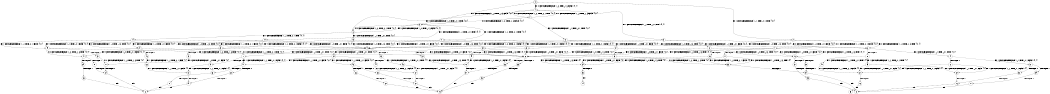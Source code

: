 digraph BCG {
size = "7, 10.5";
center = TRUE;
node [shape = circle];
0 [peripheries = 2];
0 -> 1 [label = "EX !0 !ATOMIC_EXCH_BRANCH (1, +0, TRUE, +1, 3, FALSE) !{0, 1}"];
0 -> 2 [label = "EX !1 !ATOMIC_EXCH_BRANCH (1, +1, TRUE, +0, 1, TRUE) !{0, 1}"];
0 -> 3 [label = "EX !0 !ATOMIC_EXCH_BRANCH (1, +0, TRUE, +1, 3, FALSE) !{0, 1}"];
1 -> 4 [label = "EX !0 !ATOMIC_EXCH_BRANCH (1, +0, TRUE, +0, 1, TRUE) !{0, 1}"];
1 -> 5 [label = "EX !1 !ATOMIC_EXCH_BRANCH (1, +1, TRUE, +0, 1, TRUE) !{0, 1}"];
1 -> 6 [label = "EX !0 !ATOMIC_EXCH_BRANCH (1, +0, TRUE, +0, 1, TRUE) !{0, 1}"];
2 -> 7 [label = "EX !1 !ATOMIC_EXCH_BRANCH (1, +1, TRUE, +0, 1, FALSE) !{0, 1}"];
2 -> 8 [label = "EX !0 !ATOMIC_EXCH_BRANCH (1, +0, TRUE, +1, 3, TRUE) !{0, 1}"];
2 -> 9 [label = "EX !0 !ATOMIC_EXCH_BRANCH (1, +0, TRUE, +1, 3, TRUE) !{0, 1}"];
3 -> 10 [label = "EX !1 !ATOMIC_EXCH_BRANCH (1, +1, TRUE, +0, 1, TRUE) !{0, 1}"];
3 -> 6 [label = "EX !0 !ATOMIC_EXCH_BRANCH (1, +0, TRUE, +0, 1, TRUE) !{0, 1}"];
3 -> 11 [label = "EX !1 !ATOMIC_EXCH_BRANCH (1, +1, TRUE, +0, 1, TRUE) !{0, 1}"];
4 -> 1 [label = "EX !0 !ATOMIC_EXCH_BRANCH (1, +0, TRUE, +1, 3, FALSE) !{0, 1}"];
4 -> 12 [label = "EX !1 !ATOMIC_EXCH_BRANCH (1, +1, TRUE, +0, 1, TRUE) !{0, 1}"];
4 -> 3 [label = "EX !0 !ATOMIC_EXCH_BRANCH (1, +0, TRUE, +1, 3, FALSE) !{0, 1}"];
5 -> 8 [label = "EX !0 !ATOMIC_EXCH_BRANCH (1, +0, TRUE, +0, 1, FALSE) !{0, 1}"];
5 -> 13 [label = "EX !1 !ATOMIC_EXCH_BRANCH (1, +1, TRUE, +0, 1, FALSE) !{0, 1}"];
5 -> 9 [label = "EX !0 !ATOMIC_EXCH_BRANCH (1, +0, TRUE, +0, 1, FALSE) !{0, 1}"];
6 -> 14 [label = "EX !1 !ATOMIC_EXCH_BRANCH (1, +1, TRUE, +0, 1, TRUE) !{0, 1}"];
6 -> 3 [label = "EX !0 !ATOMIC_EXCH_BRANCH (1, +0, TRUE, +1, 3, FALSE) !{0, 1}"];
6 -> 15 [label = "EX !1 !ATOMIC_EXCH_BRANCH (1, +1, TRUE, +0, 1, TRUE) !{0, 1}"];
7 -> 16 [label = "EX !0 !ATOMIC_EXCH_BRANCH (1, +0, TRUE, +1, 3, TRUE) !{0, 1}"];
7 -> 17 [label = "TERMINATE !1"];
7 -> 18 [label = "EX !0 !ATOMIC_EXCH_BRANCH (1, +0, TRUE, +1, 3, TRUE) !{0, 1}"];
8 -> 19 [label = "EX !1 !ATOMIC_EXCH_BRANCH (1, +1, TRUE, +0, 1, TRUE) !{0, 1}"];
8 -> 20 [label = "TERMINATE !0"];
9 -> 21 [label = "EX !1 !ATOMIC_EXCH_BRANCH (1, +1, TRUE, +0, 1, TRUE) !{0, 1}"];
9 -> 22 [label = "EX !1 !ATOMIC_EXCH_BRANCH (1, +1, TRUE, +0, 1, TRUE) !{0, 1}"];
9 -> 23 [label = "TERMINATE !0"];
10 -> 24 [label = "EX !0 !ATOMIC_EXCH_BRANCH (1, +0, TRUE, +0, 1, FALSE) !{0, 1}"];
10 -> 25 [label = "EX !1 !ATOMIC_EXCH_BRANCH (1, +1, TRUE, +0, 1, FALSE) !{0, 1}"];
10 -> 9 [label = "EX !0 !ATOMIC_EXCH_BRANCH (1, +0, TRUE, +0, 1, FALSE) !{0, 1}"];
11 -> 25 [label = "EX !1 !ATOMIC_EXCH_BRANCH (1, +1, TRUE, +0, 1, FALSE) !{0, 1}"];
11 -> 9 [label = "EX !0 !ATOMIC_EXCH_BRANCH (1, +0, TRUE, +0, 1, FALSE) !{0, 1}"];
11 -> 26 [label = "EX !1 !ATOMIC_EXCH_BRANCH (1, +1, TRUE, +0, 1, FALSE) !{0, 1}"];
12 -> 8 [label = "EX !0 !ATOMIC_EXCH_BRANCH (1, +0, TRUE, +1, 3, TRUE) !{0, 1}"];
12 -> 27 [label = "EX !1 !ATOMIC_EXCH_BRANCH (1, +1, TRUE, +0, 1, FALSE) !{0, 1}"];
12 -> 9 [label = "EX !0 !ATOMIC_EXCH_BRANCH (1, +0, TRUE, +1, 3, TRUE) !{0, 1}"];
13 -> 16 [label = "EX !0 !ATOMIC_EXCH_BRANCH (1, +0, TRUE, +0, 1, FALSE) !{0, 1}"];
13 -> 28 [label = "TERMINATE !1"];
13 -> 18 [label = "EX !0 !ATOMIC_EXCH_BRANCH (1, +0, TRUE, +0, 1, FALSE) !{0, 1}"];
14 -> 24 [label = "EX !0 !ATOMIC_EXCH_BRANCH (1, +0, TRUE, +1, 3, TRUE) !{0, 1}"];
14 -> 29 [label = "EX !1 !ATOMIC_EXCH_BRANCH (1, +1, TRUE, +0, 1, FALSE) !{0, 1}"];
14 -> 9 [label = "EX !0 !ATOMIC_EXCH_BRANCH (1, +0, TRUE, +1, 3, TRUE) !{0, 1}"];
15 -> 29 [label = "EX !1 !ATOMIC_EXCH_BRANCH (1, +1, TRUE, +0, 1, FALSE) !{0, 1}"];
15 -> 9 [label = "EX !0 !ATOMIC_EXCH_BRANCH (1, +0, TRUE, +1, 3, TRUE) !{0, 1}"];
15 -> 30 [label = "EX !1 !ATOMIC_EXCH_BRANCH (1, +1, TRUE, +0, 1, FALSE) !{0, 1}"];
16 -> 31 [label = "TERMINATE !0"];
16 -> 32 [label = "TERMINATE !1"];
17 -> 33 [label = "EX !0 !ATOMIC_EXCH_BRANCH (1, +0, TRUE, +1, 3, TRUE) !{0}"];
17 -> 34 [label = "EX !0 !ATOMIC_EXCH_BRANCH (1, +0, TRUE, +1, 3, TRUE) !{0}"];
18 -> 35 [label = "TERMINATE !0"];
18 -> 36 [label = "TERMINATE !1"];
19 -> 37 [label = "EX !1 !ATOMIC_EXCH_BRANCH (1, +1, TRUE, +0, 1, FALSE) !{0, 1}"];
19 -> 38 [label = "TERMINATE !0"];
20 -> 39 [label = "EX !1 !ATOMIC_EXCH_BRANCH (1, +1, TRUE, +0, 1, TRUE) !{1}"];
20 -> 40 [label = "EX !1 !ATOMIC_EXCH_BRANCH (1, +1, TRUE, +0, 1, TRUE) !{1}"];
21 -> 41 [label = "EX !1 !ATOMIC_EXCH_BRANCH (1, +1, TRUE, +0, 1, FALSE) !{0, 1}"];
21 -> 42 [label = "TERMINATE !0"];
22 -> 41 [label = "EX !1 !ATOMIC_EXCH_BRANCH (1, +1, TRUE, +0, 1, FALSE) !{0, 1}"];
22 -> 43 [label = "EX !1 !ATOMIC_EXCH_BRANCH (1, +1, TRUE, +0, 1, FALSE) !{0, 1}"];
22 -> 44 [label = "TERMINATE !0"];
23 -> 45 [label = "EX !1 !ATOMIC_EXCH_BRANCH (1, +1, TRUE, +0, 1, TRUE) !{1}"];
24 -> 21 [label = "EX !1 !ATOMIC_EXCH_BRANCH (1, +1, TRUE, +0, 1, TRUE) !{0, 1}"];
24 -> 46 [label = "TERMINATE !0"];
25 -> 47 [label = "EX !0 !ATOMIC_EXCH_BRANCH (1, +0, TRUE, +0, 1, FALSE) !{0, 1}"];
25 -> 48 [label = "TERMINATE !1"];
25 -> 18 [label = "EX !0 !ATOMIC_EXCH_BRANCH (1, +0, TRUE, +0, 1, FALSE) !{0, 1}"];
26 -> 18 [label = "EX !0 !ATOMIC_EXCH_BRANCH (1, +0, TRUE, +0, 1, FALSE) !{0, 1}"];
26 -> 49 [label = "TERMINATE !1"];
27 -> 16 [label = "EX !0 !ATOMIC_EXCH_BRANCH (1, +0, TRUE, +1, 3, TRUE) !{0, 1}"];
27 -> 50 [label = "TERMINATE !1"];
27 -> 18 [label = "EX !0 !ATOMIC_EXCH_BRANCH (1, +0, TRUE, +1, 3, TRUE) !{0, 1}"];
28 -> 33 [label = "EX !0 !ATOMIC_EXCH_BRANCH (1, +0, TRUE, +0, 1, FALSE) !{0}"];
28 -> 34 [label = "EX !0 !ATOMIC_EXCH_BRANCH (1, +0, TRUE, +0, 1, FALSE) !{0}"];
29 -> 47 [label = "EX !0 !ATOMIC_EXCH_BRANCH (1, +0, TRUE, +1, 3, TRUE) !{0, 1}"];
29 -> 51 [label = "TERMINATE !1"];
29 -> 18 [label = "EX !0 !ATOMIC_EXCH_BRANCH (1, +0, TRUE, +1, 3, TRUE) !{0, 1}"];
30 -> 18 [label = "EX !0 !ATOMIC_EXCH_BRANCH (1, +0, TRUE, +1, 3, TRUE) !{0, 1}"];
30 -> 52 [label = "TERMINATE !1"];
31 -> 53 [label = "TERMINATE !1"];
32 -> 54 [label = "TERMINATE !0"];
33 -> 54 [label = "TERMINATE !0"];
34 -> 55 [label = "TERMINATE !0"];
35 -> 56 [label = "TERMINATE !1"];
36 -> 57 [label = "TERMINATE !0"];
37 -> 58 [label = "TERMINATE !0"];
37 -> 59 [label = "TERMINATE !1"];
38 -> 60 [label = "EX !1 !ATOMIC_EXCH_BRANCH (1, +1, TRUE, +0, 1, FALSE) !{1}"];
38 -> 61 [label = "EX !1 !ATOMIC_EXCH_BRANCH (1, +1, TRUE, +0, 1, FALSE) !{1}"];
39 -> 60 [label = "EX !1 !ATOMIC_EXCH_BRANCH (1, +1, TRUE, +0, 1, FALSE) !{1}"];
39 -> 61 [label = "EX !1 !ATOMIC_EXCH_BRANCH (1, +1, TRUE, +0, 1, FALSE) !{1}"];
40 -> 61 [label = "EX !1 !ATOMIC_EXCH_BRANCH (1, +1, TRUE, +0, 1, FALSE) !{1}"];
41 -> 62 [label = "TERMINATE !0"];
41 -> 63 [label = "TERMINATE !1"];
42 -> 64 [label = "EX !1 !ATOMIC_EXCH_BRANCH (1, +1, TRUE, +0, 1, FALSE) !{1}"];
43 -> 65 [label = "TERMINATE !0"];
43 -> 66 [label = "TERMINATE !1"];
44 -> 67 [label = "EX !1 !ATOMIC_EXCH_BRANCH (1, +1, TRUE, +0, 1, FALSE) !{1}"];
45 -> 67 [label = "EX !1 !ATOMIC_EXCH_BRANCH (1, +1, TRUE, +0, 1, FALSE) !{1}"];
46 -> 68 [label = "EX !1 !ATOMIC_EXCH_BRANCH (1, +1, TRUE, +0, 1, TRUE) !{1}"];
47 -> 69 [label = "TERMINATE !0"];
47 -> 70 [label = "TERMINATE !1"];
48 -> 71 [label = "EX !0 !ATOMIC_EXCH_BRANCH (1, +0, TRUE, +0, 1, FALSE) !{0}"];
49 -> 72 [label = "EX !0 !ATOMIC_EXCH_BRANCH (1, +0, TRUE, +0, 1, FALSE) !{0}"];
50 -> 33 [label = "EX !0 !ATOMIC_EXCH_BRANCH (1, +0, TRUE, +1, 3, TRUE) !{0}"];
50 -> 34 [label = "EX !0 !ATOMIC_EXCH_BRANCH (1, +0, TRUE, +1, 3, TRUE) !{0}"];
51 -> 71 [label = "EX !0 !ATOMIC_EXCH_BRANCH (1, +0, TRUE, +1, 3, TRUE) !{0}"];
52 -> 72 [label = "EX !0 !ATOMIC_EXCH_BRANCH (1, +0, TRUE, +1, 3, TRUE) !{0}"];
53 -> 73 [label = "exit"];
54 -> 73 [label = "exit"];
55 -> 74 [label = "exit"];
56 -> 75 [label = "exit"];
57 -> 75 [label = "exit"];
58 -> 76 [label = "TERMINATE !1"];
59 -> 77 [label = "TERMINATE !0"];
60 -> 76 [label = "TERMINATE !1"];
61 -> 78 [label = "TERMINATE !1"];
62 -> 79 [label = "TERMINATE !1"];
63 -> 80 [label = "TERMINATE !0"];
64 -> 79 [label = "TERMINATE !1"];
65 -> 81 [label = "TERMINATE !1"];
66 -> 82 [label = "TERMINATE !0"];
67 -> 81 [label = "TERMINATE !1"];
68 -> 64 [label = "EX !1 !ATOMIC_EXCH_BRANCH (1, +1, TRUE, +0, 1, FALSE) !{1}"];
69 -> 83 [label = "TERMINATE !1"];
70 -> 84 [label = "TERMINATE !0"];
71 -> 84 [label = "TERMINATE !0"];
72 -> 57 [label = "TERMINATE !0"];
76 -> 73 [label = "exit"];
77 -> 73 [label = "exit"];
78 -> 85 [label = "exit"];
79 -> 86 [label = "exit"];
80 -> 86 [label = "exit"];
81 -> 75 [label = "exit"];
82 -> 75 [label = "exit"];
83 -> 86 [label = "exit"];
84 -> 86 [label = "exit"];
}
